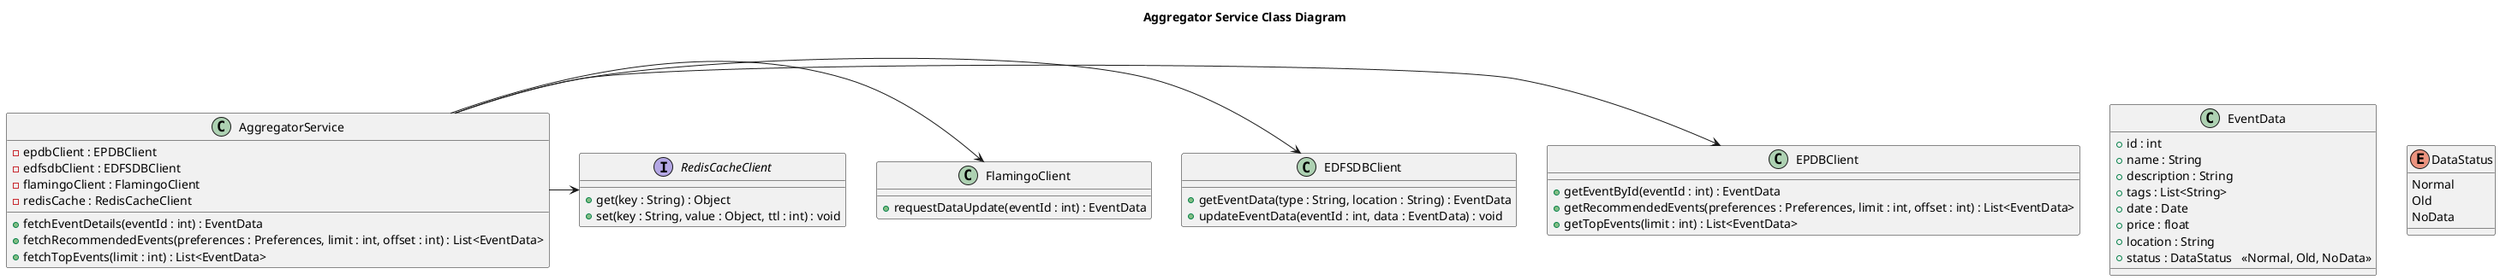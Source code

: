 @startuml
title Aggregator Service Class Diagram

class AggregatorService {
  -epdbClient : EPDBClient
  -edfsdbClient : EDFSDBClient
  -flamingoClient : FlamingoClient
  -redisCache : RedisCacheClient
  +fetchEventDetails(eventId : int) : EventData
  +fetchRecommendedEvents(preferences : Preferences, limit : int, offset : int) : List<EventData>
  +fetchTopEvents(limit : int) : List<EventData>
}

class EPDBClient {
  +getEventById(eventId : int) : EventData
  +getRecommendedEvents(preferences : Preferences, limit : int, offset : int) : List<EventData>
  +getTopEvents(limit : int) : List<EventData>
}

class EDFSDBClient {
  +getEventData(type : String, location : String) : EventData
  +updateEventData(eventId : int, data : EventData) : void
}

class FlamingoClient {
  +requestDataUpdate(eventId : int) : EventData
}

interface RedisCacheClient {
  +get(key : String) : Object
  +set(key : String, value : Object, ttl : int) : void
}

class EventData {
  +id : int
  +name : String
  +description : String
  +tags : List<String>
  +date : Date
  +price : float
  +location : String
  +status : DataStatus   <<Normal, Old, NoData>>
}

enum DataStatus {
  Normal
  Old
  NoData
}

AggregatorService -> EPDBClient
AggregatorService -> EDFSDBClient
AggregatorService -> FlamingoClient
AggregatorService -> RedisCacheClient
@enduml
